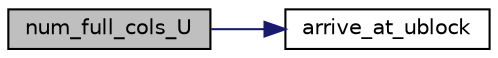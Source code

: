digraph "num_full_cols_U"
{
 // LATEX_PDF_SIZE
  edge [fontname="Helvetica",fontsize="10",labelfontname="Helvetica",labelfontsize="10"];
  node [fontname="Helvetica",fontsize="10",shape=record];
  rankdir="LR";
  Node1 [label="num_full_cols_U",height=0.2,width=0.4,color="black", fillcolor="grey75", style="filled", fontcolor="black",tooltip=" "];
  Node1 -> Node2 [color="midnightblue",fontsize="10",style="solid",fontname="Helvetica"];
  Node2 [label="arrive_at_ublock",height=0.2,width=0.4,color="black", fillcolor="white", style="filled",URL="$util_8c.html#a5501fa6d7f669f203f2cddc5fd0ad72d",tooltip=" "];
}
